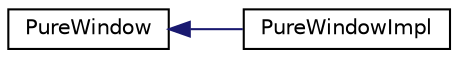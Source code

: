 digraph "Graphical Class Hierarchy"
{
 // LATEX_PDF_SIZE
  edge [fontname="Helvetica",fontsize="10",labelfontname="Helvetica",labelfontsize="10"];
  node [fontname="Helvetica",fontsize="10",shape=record];
  rankdir="LR";
  Node0 [label="PureWindow",height=0.2,width=0.4,color="black", fillcolor="white", style="filled",URL="$class_pure_window.html",tooltip="Our main window, this is where we render to."];
  Node0 -> Node1 [dir="back",color="midnightblue",fontsize="10",style="solid",fontname="Helvetica"];
  Node1 [label="PureWindowImpl",height=0.2,width=0.4,color="black", fillcolor="white", style="filled",URL="$class_pure_window_impl.html",tooltip=" "];
}
